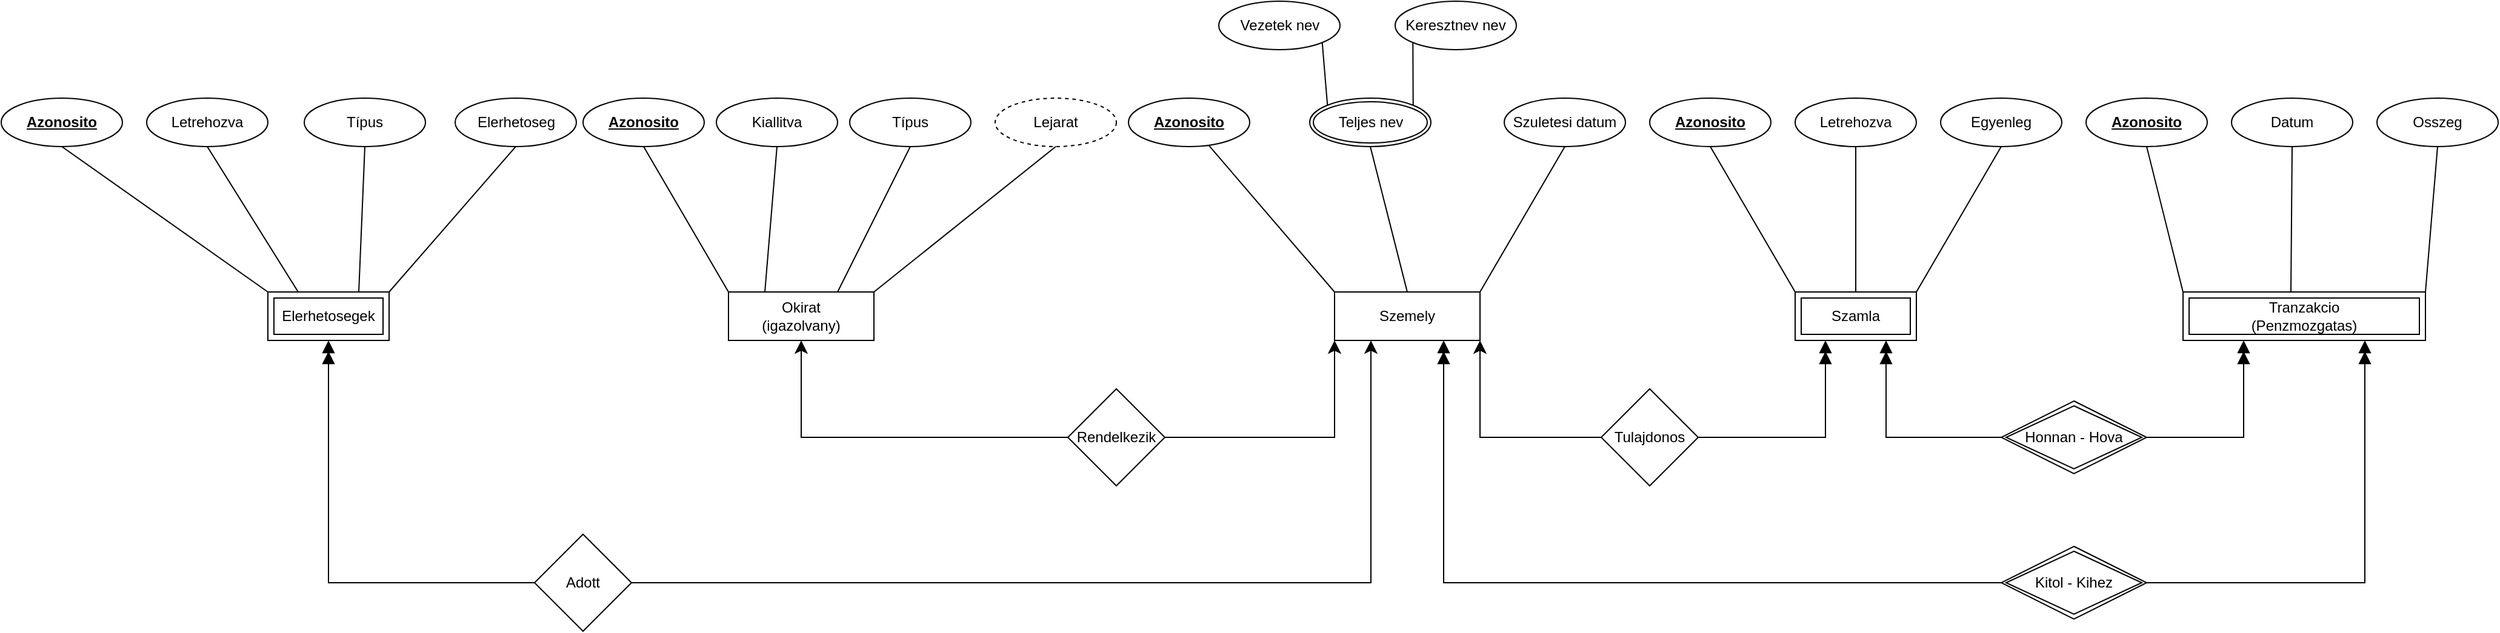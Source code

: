 <mxfile version="22.1.7" type="device">
  <diagram id="ZhcR84m63UL_yrtATr14" name="Page-1">
    <mxGraphModel dx="2474" dy="470" grid="1" gridSize="10" guides="1" tooltips="1" connect="1" arrows="1" fold="1" page="1" pageScale="1" pageWidth="1600" pageHeight="900" background="#ffffff" math="0" shadow="0">
      <root>
        <mxCell id="0" />
        <mxCell id="1" parent="0" />
        <mxCell id="3jbmsUtakSOqrdovEyNH-1" value="Szemely" style="rounded=0;whiteSpace=wrap;html=1;" parent="1" vertex="1">
          <mxGeometry x="180" y="240" width="120" height="40" as="geometry" />
        </mxCell>
        <mxCell id="3jbmsUtakSOqrdovEyNH-2" value="Rendelkezik" style="rhombus;whiteSpace=wrap;html=1;" parent="1" vertex="1">
          <mxGeometry x="-40" y="320" width="80" height="80" as="geometry" />
        </mxCell>
        <mxCell id="3jbmsUtakSOqrdovEyNH-5" value="Teljes nev" style="ellipse;shape=doubleEllipse;margin=3;whiteSpace=wrap;html=1;align=center;" parent="1" vertex="1">
          <mxGeometry x="159.5" y="80" width="100" height="40" as="geometry" />
        </mxCell>
        <mxCell id="3jbmsUtakSOqrdovEyNH-6" value="&lt;div&gt;Vezetek nev&lt;/div&gt;" style="ellipse;whiteSpace=wrap;html=1;align=center;" parent="1" vertex="1">
          <mxGeometry x="84.5" width="100" height="40" as="geometry" />
        </mxCell>
        <mxCell id="3jbmsUtakSOqrdovEyNH-7" value="&lt;div&gt;Keresztnev nev&lt;/div&gt;" style="ellipse;whiteSpace=wrap;html=1;align=center;" parent="1" vertex="1">
          <mxGeometry x="230" width="100" height="40" as="geometry" />
        </mxCell>
        <mxCell id="3jbmsUtakSOqrdovEyNH-9" value="" style="endArrow=none;html=1;rounded=0;exitX=1;exitY=1;exitDx=0;exitDy=0;entryX=0;entryY=0;entryDx=0;entryDy=0;" parent="1" source="3jbmsUtakSOqrdovEyNH-6" target="3jbmsUtakSOqrdovEyNH-5" edge="1">
          <mxGeometry relative="1" as="geometry">
            <mxPoint x="310" y="170" as="sourcePoint" />
            <mxPoint x="470" y="170" as="targetPoint" />
          </mxGeometry>
        </mxCell>
        <mxCell id="3jbmsUtakSOqrdovEyNH-10" value="" style="endArrow=none;html=1;rounded=0;exitX=1;exitY=0;exitDx=0;exitDy=0;entryX=0;entryY=1;entryDx=0;entryDy=0;" parent="1" source="3jbmsUtakSOqrdovEyNH-5" target="3jbmsUtakSOqrdovEyNH-7" edge="1">
          <mxGeometry relative="1" as="geometry">
            <mxPoint x="560" y="180" as="sourcePoint" />
            <mxPoint x="720" y="180" as="targetPoint" />
          </mxGeometry>
        </mxCell>
        <mxCell id="3jbmsUtakSOqrdovEyNH-11" value="" style="endArrow=none;html=1;rounded=0;exitX=0.5;exitY=1;exitDx=0;exitDy=0;entryX=0.5;entryY=0;entryDx=0;entryDy=0;" parent="1" source="3jbmsUtakSOqrdovEyNH-5" target="3jbmsUtakSOqrdovEyNH-1" edge="1">
          <mxGeometry relative="1" as="geometry">
            <mxPoint x="560" y="180" as="sourcePoint" />
            <mxPoint x="720" y="180" as="targetPoint" />
          </mxGeometry>
        </mxCell>
        <mxCell id="3jbmsUtakSOqrdovEyNH-12" value="&lt;b&gt;&lt;u&gt;Azonosito&lt;/u&gt;&lt;/b&gt;" style="ellipse;whiteSpace=wrap;html=1;align=center;" parent="1" vertex="1">
          <mxGeometry x="10" y="80" width="100" height="40" as="geometry" />
        </mxCell>
        <mxCell id="3jbmsUtakSOqrdovEyNH-14" value="" style="endArrow=none;html=1;rounded=0;exitX=0;exitY=0;exitDx=0;exitDy=0;" parent="1" source="3jbmsUtakSOqrdovEyNH-1" target="3jbmsUtakSOqrdovEyNH-12" edge="1">
          <mxGeometry relative="1" as="geometry">
            <mxPoint x="190" y="230" as="sourcePoint" />
            <mxPoint x="720" y="180" as="targetPoint" />
          </mxGeometry>
        </mxCell>
        <mxCell id="3jbmsUtakSOqrdovEyNH-15" value="Szamla" style="shape=ext;margin=3;double=1;whiteSpace=wrap;html=1;align=center;" parent="1" vertex="1">
          <mxGeometry x="560" y="240" width="100" height="40" as="geometry" />
        </mxCell>
        <mxCell id="3jbmsUtakSOqrdovEyNH-24" value="&lt;div&gt;Szuletesi datum&lt;/div&gt;" style="ellipse;whiteSpace=wrap;html=1;align=center;" parent="1" vertex="1">
          <mxGeometry x="320" y="80" width="100" height="40" as="geometry" />
        </mxCell>
        <mxCell id="3jbmsUtakSOqrdovEyNH-29" value="" style="endArrow=none;html=1;rounded=0;exitX=0.5;exitY=1;exitDx=0;exitDy=0;entryX=1;entryY=0;entryDx=0;entryDy=0;" parent="1" source="3jbmsUtakSOqrdovEyNH-24" target="3jbmsUtakSOqrdovEyNH-1" edge="1">
          <mxGeometry relative="1" as="geometry">
            <mxPoint x="310" y="270" as="sourcePoint" />
            <mxPoint x="390" y="270" as="targetPoint" />
          </mxGeometry>
        </mxCell>
        <mxCell id="3jbmsUtakSOqrdovEyNH-30" value="" style="resizable=0;html=1;whiteSpace=wrap;align=right;verticalAlign=bottom;" parent="3jbmsUtakSOqrdovEyNH-29" connectable="0" vertex="1">
          <mxGeometry x="1" relative="1" as="geometry" />
        </mxCell>
        <mxCell id="3jbmsUtakSOqrdovEyNH-31" value="Tulajdonos" style="rhombus;whiteSpace=wrap;html=1;" parent="1" vertex="1">
          <mxGeometry x="400" y="320" width="80" height="80" as="geometry" />
        </mxCell>
        <mxCell id="3jbmsUtakSOqrdovEyNH-38" value="&lt;b&gt;&lt;u&gt;Azonosito&lt;/u&gt;&lt;/b&gt;" style="ellipse;whiteSpace=wrap;html=1;align=center;" parent="1" vertex="1">
          <mxGeometry x="-440" y="80" width="100" height="40" as="geometry" />
        </mxCell>
        <mxCell id="3jbmsUtakSOqrdovEyNH-39" value="" style="endArrow=none;html=1;rounded=0;exitX=0;exitY=0;exitDx=0;exitDy=0;entryX=0.5;entryY=1;entryDx=0;entryDy=0;" parent="1" source="3jbmsUtakSOqrdovEyNH-68" target="3jbmsUtakSOqrdovEyNH-38" edge="1">
          <mxGeometry relative="1" as="geometry">
            <mxPoint x="-300.5" y="120" as="sourcePoint" />
            <mxPoint x="-140" y="130" as="targetPoint" />
          </mxGeometry>
        </mxCell>
        <mxCell id="3jbmsUtakSOqrdovEyNH-40" value="Kiallitva" style="ellipse;whiteSpace=wrap;html=1;align=center;" parent="1" vertex="1">
          <mxGeometry x="-330" y="80" width="100" height="40" as="geometry" />
        </mxCell>
        <mxCell id="3jbmsUtakSOqrdovEyNH-41" value="Lejarat" style="ellipse;whiteSpace=wrap;html=1;align=center;dashed=1;" parent="1" vertex="1">
          <mxGeometry x="-100" y="80" width="100" height="40" as="geometry" />
        </mxCell>
        <mxCell id="3jbmsUtakSOqrdovEyNH-44" value="" style="endArrow=none;html=1;rounded=0;exitX=0.25;exitY=0;exitDx=0;exitDy=0;entryX=0.5;entryY=1;entryDx=0;entryDy=0;" parent="1" source="3jbmsUtakSOqrdovEyNH-68" target="3jbmsUtakSOqrdovEyNH-40" edge="1">
          <mxGeometry relative="1" as="geometry">
            <mxPoint x="-300.5" y="160" as="sourcePoint" />
            <mxPoint x="-200" y="325" as="targetPoint" />
          </mxGeometry>
        </mxCell>
        <mxCell id="3jbmsUtakSOqrdovEyNH-45" value="" style="endArrow=none;html=1;rounded=0;exitX=1;exitY=0;exitDx=0;exitDy=0;entryX=0.5;entryY=1;entryDx=0;entryDy=0;" parent="1" source="3jbmsUtakSOqrdovEyNH-68" target="3jbmsUtakSOqrdovEyNH-41" edge="1">
          <mxGeometry relative="1" as="geometry">
            <mxPoint x="-240" y="160" as="sourcePoint" />
            <mxPoint x="-270" y="200" as="targetPoint" />
          </mxGeometry>
        </mxCell>
        <mxCell id="3jbmsUtakSOqrdovEyNH-46" value="Típus" style="ellipse;whiteSpace=wrap;html=1;align=center;" parent="1" vertex="1">
          <mxGeometry x="-220" y="80" width="100" height="40" as="geometry" />
        </mxCell>
        <mxCell id="3jbmsUtakSOqrdovEyNH-47" value="" style="endArrow=none;html=1;rounded=0;exitX=0.75;exitY=0;exitDx=0;exitDy=0;entryX=0.5;entryY=1;entryDx=0;entryDy=0;" parent="1" source="3jbmsUtakSOqrdovEyNH-68" target="3jbmsUtakSOqrdovEyNH-46" edge="1">
          <mxGeometry relative="1" as="geometry">
            <mxPoint x="-250.5" y="120" as="sourcePoint" />
            <mxPoint x="-170" y="110" as="targetPoint" />
          </mxGeometry>
        </mxCell>
        <mxCell id="3jbmsUtakSOqrdovEyNH-49" value="Adott" style="rhombus;whiteSpace=wrap;html=1;" parent="1" vertex="1">
          <mxGeometry x="-480" y="440" width="80" height="80" as="geometry" />
        </mxCell>
        <mxCell id="3jbmsUtakSOqrdovEyNH-51" value="Elerhetosegek" style="shape=ext;margin=3;double=1;whiteSpace=wrap;html=1;align=center;" parent="1" vertex="1">
          <mxGeometry x="-700" y="240" width="100" height="40" as="geometry" />
        </mxCell>
        <mxCell id="3jbmsUtakSOqrdovEyNH-54" value="&lt;b&gt;&lt;u&gt;Azonosito&lt;/u&gt;&lt;/b&gt;" style="ellipse;whiteSpace=wrap;html=1;align=center;" parent="1" vertex="1">
          <mxGeometry x="-920" y="80" width="100" height="40" as="geometry" />
        </mxCell>
        <mxCell id="3jbmsUtakSOqrdovEyNH-55" value="" style="endArrow=none;html=1;rounded=0;exitX=0;exitY=0;exitDx=0;exitDy=0;entryX=0.5;entryY=1;entryDx=0;entryDy=0;" parent="1" source="3jbmsUtakSOqrdovEyNH-51" target="3jbmsUtakSOqrdovEyNH-54" edge="1">
          <mxGeometry relative="1" as="geometry">
            <mxPoint x="-354" y="125" as="sourcePoint" />
            <mxPoint x="-460" y="170" as="targetPoint" />
          </mxGeometry>
        </mxCell>
        <mxCell id="3jbmsUtakSOqrdovEyNH-56" value="Letrehozva" style="ellipse;whiteSpace=wrap;html=1;align=center;" parent="1" vertex="1">
          <mxGeometry x="-800" y="80" width="100" height="40" as="geometry" />
        </mxCell>
        <mxCell id="3jbmsUtakSOqrdovEyNH-57" value="Elerhetoseg" style="ellipse;whiteSpace=wrap;html=1;align=center;" parent="1" vertex="1">
          <mxGeometry x="-545.5" y="80" width="100" height="40" as="geometry" />
        </mxCell>
        <mxCell id="3jbmsUtakSOqrdovEyNH-58" value="" style="endArrow=none;html=1;rounded=0;exitX=0.25;exitY=0;exitDx=0;exitDy=0;entryX=0.5;entryY=1;entryDx=0;entryDy=0;" parent="1" source="3jbmsUtakSOqrdovEyNH-51" target="3jbmsUtakSOqrdovEyNH-56" edge="1">
          <mxGeometry relative="1" as="geometry">
            <mxPoint x="-414" y="320" as="sourcePoint" />
            <mxPoint x="-520" y="365" as="targetPoint" />
          </mxGeometry>
        </mxCell>
        <mxCell id="3jbmsUtakSOqrdovEyNH-59" value="" style="endArrow=none;html=1;rounded=0;exitX=1;exitY=0;exitDx=0;exitDy=0;entryX=0.5;entryY=1;entryDx=0;entryDy=0;" parent="1" source="3jbmsUtakSOqrdovEyNH-51" target="3jbmsUtakSOqrdovEyNH-57" edge="1">
          <mxGeometry relative="1" as="geometry">
            <mxPoint x="-560" y="200" as="sourcePoint" />
            <mxPoint x="-590" y="240" as="targetPoint" />
          </mxGeometry>
        </mxCell>
        <mxCell id="3jbmsUtakSOqrdovEyNH-60" value="Típus" style="ellipse;whiteSpace=wrap;html=1;align=center;" parent="1" vertex="1">
          <mxGeometry x="-670" y="80" width="100" height="40" as="geometry" />
        </mxCell>
        <mxCell id="3jbmsUtakSOqrdovEyNH-61" value="" style="endArrow=none;html=1;rounded=0;exitX=0.75;exitY=0;exitDx=0;exitDy=0;entryX=0.5;entryY=1;entryDx=0;entryDy=0;" parent="1" source="3jbmsUtakSOqrdovEyNH-51" target="3jbmsUtakSOqrdovEyNH-60" edge="1">
          <mxGeometry relative="1" as="geometry">
            <mxPoint x="-440" y="190" as="sourcePoint" />
            <mxPoint x="-490" y="150" as="targetPoint" />
          </mxGeometry>
        </mxCell>
        <mxCell id="3jbmsUtakSOqrdovEyNH-68" value="&lt;div&gt;Okirat&lt;/div&gt;&lt;div&gt;(igazolvany)&lt;br&gt;&lt;/div&gt;" style="rounded=0;whiteSpace=wrap;html=1;" parent="1" vertex="1">
          <mxGeometry x="-320" y="240" width="120" height="40" as="geometry" />
        </mxCell>
        <mxCell id="3jbmsUtakSOqrdovEyNH-69" value="&lt;div&gt;Tranzakcio&lt;/div&gt;&lt;div&gt;(Penzmozgatas)&lt;br&gt;&lt;/div&gt;" style="shape=ext;margin=3;double=1;whiteSpace=wrap;html=1;align=center;" parent="1" vertex="1">
          <mxGeometry x="880" y="240" width="200" height="40" as="geometry" />
        </mxCell>
        <mxCell id="3jbmsUtakSOqrdovEyNH-83" value="&lt;b&gt;&lt;u&gt;Azonosito&lt;/u&gt;&lt;/b&gt;" style="ellipse;whiteSpace=wrap;html=1;align=center;" parent="1" vertex="1">
          <mxGeometry x="800" y="80" width="100" height="40" as="geometry" />
        </mxCell>
        <mxCell id="3jbmsUtakSOqrdovEyNH-84" value="" style="endArrow=none;html=1;rounded=0;exitX=0.5;exitY=1;exitDx=0;exitDy=0;entryX=0;entryY=0;entryDx=0;entryDy=0;" parent="1" source="3jbmsUtakSOqrdovEyNH-83" target="3jbmsUtakSOqrdovEyNH-69" edge="1">
          <mxGeometry relative="1" as="geometry">
            <mxPoint x="370" y="710" as="sourcePoint" />
            <mxPoint x="440" y="670" as="targetPoint" />
          </mxGeometry>
        </mxCell>
        <mxCell id="3jbmsUtakSOqrdovEyNH-87" value="Datum" style="ellipse;whiteSpace=wrap;html=1;align=center;" parent="1" vertex="1">
          <mxGeometry x="920" y="80" width="100" height="40" as="geometry" />
        </mxCell>
        <mxCell id="3jbmsUtakSOqrdovEyNH-91" value="" style="endArrow=none;html=1;rounded=0;exitX=0.5;exitY=1;exitDx=0;exitDy=0;entryX=0.445;entryY=0;entryDx=0;entryDy=0;entryPerimeter=0;" parent="1" source="3jbmsUtakSOqrdovEyNH-87" target="3jbmsUtakSOqrdovEyNH-69" edge="1">
          <mxGeometry relative="1" as="geometry">
            <mxPoint x="580" y="730" as="sourcePoint" />
            <mxPoint x="550" y="650" as="targetPoint" />
          </mxGeometry>
        </mxCell>
        <mxCell id="3jbmsUtakSOqrdovEyNH-95" value="Kitol - Kihez" style="shape=rhombus;double=1;perimeter=rhombusPerimeter;whiteSpace=wrap;html=1;align=center;" parent="1" vertex="1">
          <mxGeometry x="730" y="450" width="120" height="60" as="geometry" />
        </mxCell>
        <mxCell id="3jbmsUtakSOqrdovEyNH-97" value="Honnan - Hova" style="shape=rhombus;double=1;perimeter=rhombusPerimeter;whiteSpace=wrap;html=1;align=center;" parent="1" vertex="1">
          <mxGeometry x="730" y="330" width="120" height="60" as="geometry" />
        </mxCell>
        <mxCell id="nA2mqKcWVyRxWZkpUI0n-1" value="&lt;b&gt;&lt;u&gt;Azonosito&lt;/u&gt;&lt;/b&gt;" style="ellipse;whiteSpace=wrap;html=1;align=center;" parent="1" vertex="1">
          <mxGeometry x="440" y="80" width="100" height="40" as="geometry" />
        </mxCell>
        <mxCell id="nA2mqKcWVyRxWZkpUI0n-2" value="Letrehozva" style="ellipse;whiteSpace=wrap;html=1;align=center;" parent="1" vertex="1">
          <mxGeometry x="560" y="80" width="100" height="40" as="geometry" />
        </mxCell>
        <mxCell id="nA2mqKcWVyRxWZkpUI0n-4" value="Egyenleg" style="ellipse;whiteSpace=wrap;html=1;align=center;" parent="1" vertex="1">
          <mxGeometry x="680" y="80" width="100" height="40" as="geometry" />
        </mxCell>
        <mxCell id="nA2mqKcWVyRxWZkpUI0n-5" value="" style="endArrow=none;html=1;rounded=0;exitX=0.5;exitY=1;exitDx=0;exitDy=0;entryX=0;entryY=0;entryDx=0;entryDy=0;" parent="1" source="nA2mqKcWVyRxWZkpUI0n-1" target="3jbmsUtakSOqrdovEyNH-15" edge="1">
          <mxGeometry relative="1" as="geometry">
            <mxPoint x="700" y="340" as="sourcePoint" />
            <mxPoint x="630" y="434" as="targetPoint" />
          </mxGeometry>
        </mxCell>
        <mxCell id="nA2mqKcWVyRxWZkpUI0n-6" value="" style="endArrow=none;html=1;rounded=0;exitX=0.5;exitY=1;exitDx=0;exitDy=0;entryX=0.5;entryY=0;entryDx=0;entryDy=0;" parent="1" source="nA2mqKcWVyRxWZkpUI0n-2" target="3jbmsUtakSOqrdovEyNH-15" edge="1">
          <mxGeometry relative="1" as="geometry">
            <mxPoint x="730" y="310" as="sourcePoint" />
            <mxPoint x="655" y="320" as="targetPoint" />
          </mxGeometry>
        </mxCell>
        <mxCell id="nA2mqKcWVyRxWZkpUI0n-8" value="" style="endArrow=none;html=1;rounded=0;exitX=0.5;exitY=1;exitDx=0;exitDy=0;entryX=1;entryY=0;entryDx=0;entryDy=0;" parent="1" source="nA2mqKcWVyRxWZkpUI0n-4" target="3jbmsUtakSOqrdovEyNH-15" edge="1">
          <mxGeometry relative="1" as="geometry">
            <mxPoint x="705" y="460" as="sourcePoint" />
            <mxPoint x="630" y="430" as="targetPoint" />
          </mxGeometry>
        </mxCell>
        <mxCell id="swxgn1POPDVMR8X_cBkS-1" value="Osszeg" style="ellipse;whiteSpace=wrap;html=1;align=center;" parent="1" vertex="1">
          <mxGeometry x="1040" y="80" width="100" height="40" as="geometry" />
        </mxCell>
        <mxCell id="swxgn1POPDVMR8X_cBkS-2" value="" style="endArrow=none;html=1;rounded=0;entryX=1;entryY=0;entryDx=0;entryDy=0;" parent="1" target="3jbmsUtakSOqrdovEyNH-69" edge="1">
          <mxGeometry relative="1" as="geometry">
            <mxPoint x="1090" y="120" as="sourcePoint" />
            <mxPoint x="570" y="650" as="targetPoint" />
          </mxGeometry>
        </mxCell>
        <mxCell id="gt_sZjT1VxLnNtB9BPc--2" value="" style="edgeStyle=segmentEdgeStyle;endArrow=doubleBlock;html=1;curved=0;rounded=0;endSize=8;startSize=8;entryX=0.25;entryY=1;entryDx=0;entryDy=0;exitX=1;exitY=0.5;exitDx=0;exitDy=0;endFill=1;" parent="1" source="3jbmsUtakSOqrdovEyNH-31" target="3jbmsUtakSOqrdovEyNH-15" edge="1">
          <mxGeometry width="50" height="50" relative="1" as="geometry">
            <mxPoint x="530" y="390" as="sourcePoint" />
            <mxPoint x="510" y="310" as="targetPoint" />
          </mxGeometry>
        </mxCell>
        <mxCell id="gt_sZjT1VxLnNtB9BPc--3" value="" style="edgeStyle=segmentEdgeStyle;endArrow=doubleBlock;html=1;curved=0;rounded=0;endSize=8;startSize=8;entryX=0.75;entryY=1;entryDx=0;entryDy=0;exitX=0;exitY=0.5;exitDx=0;exitDy=0;endFill=1;" parent="1" source="3jbmsUtakSOqrdovEyNH-97" target="3jbmsUtakSOqrdovEyNH-15" edge="1">
          <mxGeometry width="50" height="50" relative="1" as="geometry">
            <mxPoint x="460" y="360" as="sourcePoint" />
            <mxPoint x="510" y="310" as="targetPoint" />
          </mxGeometry>
        </mxCell>
        <mxCell id="gt_sZjT1VxLnNtB9BPc--4" value="" style="edgeStyle=segmentEdgeStyle;endArrow=doubleBlock;html=1;curved=0;rounded=0;endSize=8;startSize=8;entryX=0.25;entryY=1;entryDx=0;entryDy=0;exitX=1;exitY=0.5;exitDx=0;exitDy=0;endFill=1;" parent="1" source="3jbmsUtakSOqrdovEyNH-97" target="3jbmsUtakSOqrdovEyNH-69" edge="1">
          <mxGeometry width="50" height="50" relative="1" as="geometry">
            <mxPoint x="870" y="400" as="sourcePoint" />
            <mxPoint x="975" y="320" as="targetPoint" />
          </mxGeometry>
        </mxCell>
        <mxCell id="gt_sZjT1VxLnNtB9BPc--5" value="" style="edgeStyle=segmentEdgeStyle;endArrow=doubleBlock;html=1;curved=0;rounded=0;endSize=8;startSize=8;entryX=0.75;entryY=1;entryDx=0;entryDy=0;exitX=1;exitY=0.5;exitDx=0;exitDy=0;endFill=1;" parent="1" source="3jbmsUtakSOqrdovEyNH-95" target="3jbmsUtakSOqrdovEyNH-69" edge="1">
          <mxGeometry width="50" height="50" relative="1" as="geometry">
            <mxPoint x="960" y="460" as="sourcePoint" />
            <mxPoint x="1040" y="380" as="targetPoint" />
          </mxGeometry>
        </mxCell>
        <mxCell id="gt_sZjT1VxLnNtB9BPc--6" value="" style="edgeStyle=segmentEdgeStyle;endArrow=classic;html=1;curved=0;rounded=0;endSize=8;startSize=8;entryX=1;entryY=1;entryDx=0;entryDy=0;exitX=0;exitY=0.5;exitDx=0;exitDy=0;" parent="1" source="3jbmsUtakSOqrdovEyNH-31" target="3jbmsUtakSOqrdovEyNH-1" edge="1">
          <mxGeometry width="50" height="50" relative="1" as="geometry">
            <mxPoint x="260" y="360" as="sourcePoint" />
            <mxPoint x="310" y="310" as="targetPoint" />
          </mxGeometry>
        </mxCell>
        <mxCell id="gt_sZjT1VxLnNtB9BPc--7" value="" style="edgeStyle=segmentEdgeStyle;endArrow=doubleBlock;html=1;curved=0;rounded=0;endSize=8;startSize=8;entryX=0.75;entryY=1;entryDx=0;entryDy=0;exitX=0;exitY=0.5;exitDx=0;exitDy=0;endFill=1;" parent="1" source="3jbmsUtakSOqrdovEyNH-95" target="3jbmsUtakSOqrdovEyNH-1" edge="1">
          <mxGeometry width="50" height="50" relative="1" as="geometry">
            <mxPoint x="410" y="370" as="sourcePoint" />
            <mxPoint x="310" y="290" as="targetPoint" />
          </mxGeometry>
        </mxCell>
        <mxCell id="gt_sZjT1VxLnNtB9BPc--8" value="" style="edgeStyle=segmentEdgeStyle;endArrow=classic;html=1;curved=0;rounded=0;endSize=8;startSize=8;entryX=0;entryY=1;entryDx=0;entryDy=0;exitX=1;exitY=0.5;exitDx=0;exitDy=0;" parent="1" source="3jbmsUtakSOqrdovEyNH-2" target="3jbmsUtakSOqrdovEyNH-1" edge="1">
          <mxGeometry width="50" height="50" relative="1" as="geometry">
            <mxPoint x="109.5" y="380" as="sourcePoint" />
            <mxPoint x="159.5" y="330" as="targetPoint" />
          </mxGeometry>
        </mxCell>
        <mxCell id="gt_sZjT1VxLnNtB9BPc--9" value="" style="edgeStyle=segmentEdgeStyle;endArrow=classic;html=1;curved=0;rounded=0;endSize=8;startSize=8;entryX=0.25;entryY=1;entryDx=0;entryDy=0;exitX=1;exitY=0.5;exitDx=0;exitDy=0;" parent="1" source="3jbmsUtakSOqrdovEyNH-49" target="3jbmsUtakSOqrdovEyNH-1" edge="1">
          <mxGeometry width="50" height="50" relative="1" as="geometry">
            <mxPoint x="159.5" y="420" as="sourcePoint" />
            <mxPoint x="209.5" y="370" as="targetPoint" />
          </mxGeometry>
        </mxCell>
        <mxCell id="gt_sZjT1VxLnNtB9BPc--10" value="" style="edgeStyle=segmentEdgeStyle;endArrow=classic;html=1;curved=0;rounded=0;endSize=8;startSize=8;exitX=0;exitY=0.5;exitDx=0;exitDy=0;entryX=0.5;entryY=1;entryDx=0;entryDy=0;" parent="1" source="3jbmsUtakSOqrdovEyNH-2" target="3jbmsUtakSOqrdovEyNH-68" edge="1">
          <mxGeometry width="50" height="50" relative="1" as="geometry">
            <mxPoint x="-230" y="360" as="sourcePoint" />
            <mxPoint x="-180" y="310" as="targetPoint" />
          </mxGeometry>
        </mxCell>
        <mxCell id="gt_sZjT1VxLnNtB9BPc--11" value="" style="edgeStyle=segmentEdgeStyle;endArrow=doubleBlock;html=1;curved=0;rounded=0;endSize=8;startSize=8;exitX=0;exitY=0.5;exitDx=0;exitDy=0;entryX=0.5;entryY=1;entryDx=0;entryDy=0;endFill=1;" parent="1" source="3jbmsUtakSOqrdovEyNH-49" target="3jbmsUtakSOqrdovEyNH-51" edge="1">
          <mxGeometry width="50" height="50" relative="1" as="geometry">
            <mxPoint x="-440" y="420" as="sourcePoint" />
            <mxPoint x="-660" y="340" as="targetPoint" />
          </mxGeometry>
        </mxCell>
      </root>
    </mxGraphModel>
  </diagram>
</mxfile>
